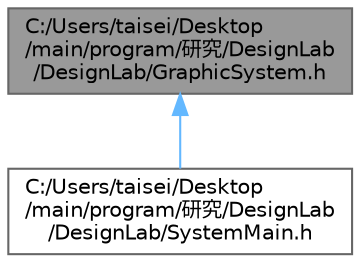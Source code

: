 digraph "C:/Users/taisei/Desktop/main/program/研究/DesignLab/DesignLab/GraphicSystem.h"
{
 // LATEX_PDF_SIZE
  bgcolor="transparent";
  edge [fontname=Helvetica,fontsize=10,labelfontname=Helvetica,labelfontsize=10];
  node [fontname=Helvetica,fontsize=10,shape=box,height=0.2,width=0.4];
  Node1 [id="Node000001",label="C:/Users/taisei/Desktop\l/main/program/研究/DesignLab\l/DesignLab/GraphicSystem.h",height=0.2,width=0.4,color="gray40", fillcolor="grey60", style="filled", fontcolor="black",tooltip="Dxlibの処理を行ってくれるGraphicSystemクラスを実装している．"];
  Node1 -> Node2 [id="edge1_Node000001_Node000002",dir="back",color="steelblue1",style="solid",tooltip=" "];
  Node2 [id="Node000002",label="C:/Users/taisei/Desktop\l/main/program/研究/DesignLab\l/DesignLab/SystemMain.h",height=0.2,width=0.4,color="grey40", fillcolor="white", style="filled",URL="$_system_main_8h_source.html",tooltip=" "];
}
